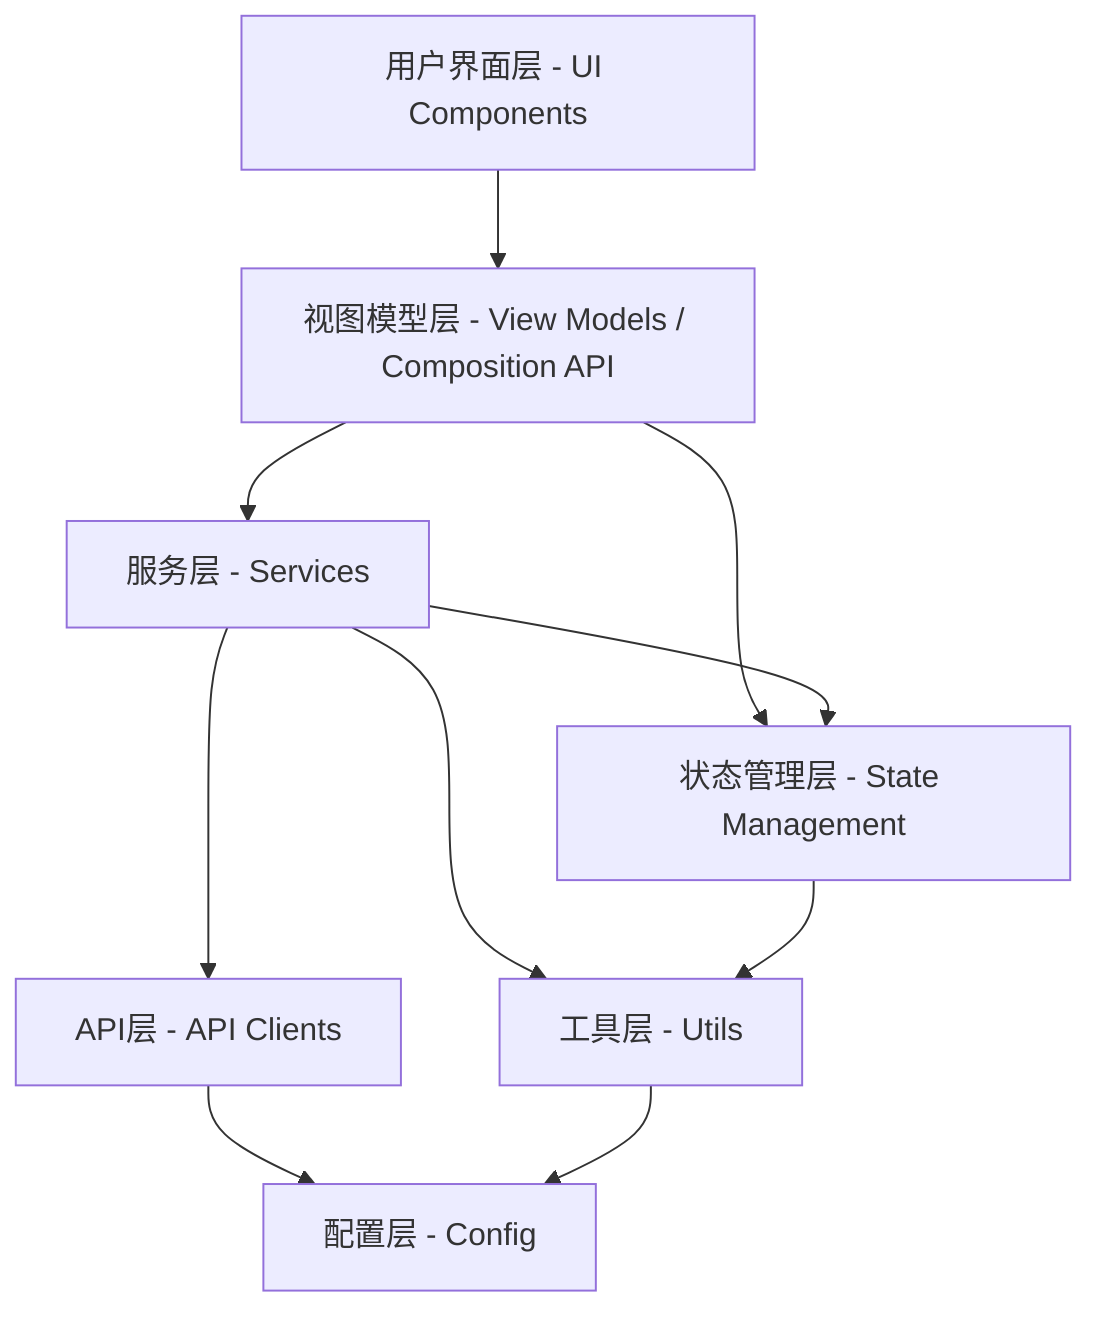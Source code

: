 graph TD
    A[用户界面层 - UI Components]
    B[视图模型层 - View Models / Composition API]
    C[服务层 - Services]
    D[API层 - API Clients]
    E[状态管理层 - State Management]
    F[工具层 - Utils]
    G[配置层 - Config]

    A --> B
    B --> C
    B --> E
    C --> D
    C --> E
    C --> F
    D --> G
    E --> F
    F --> G